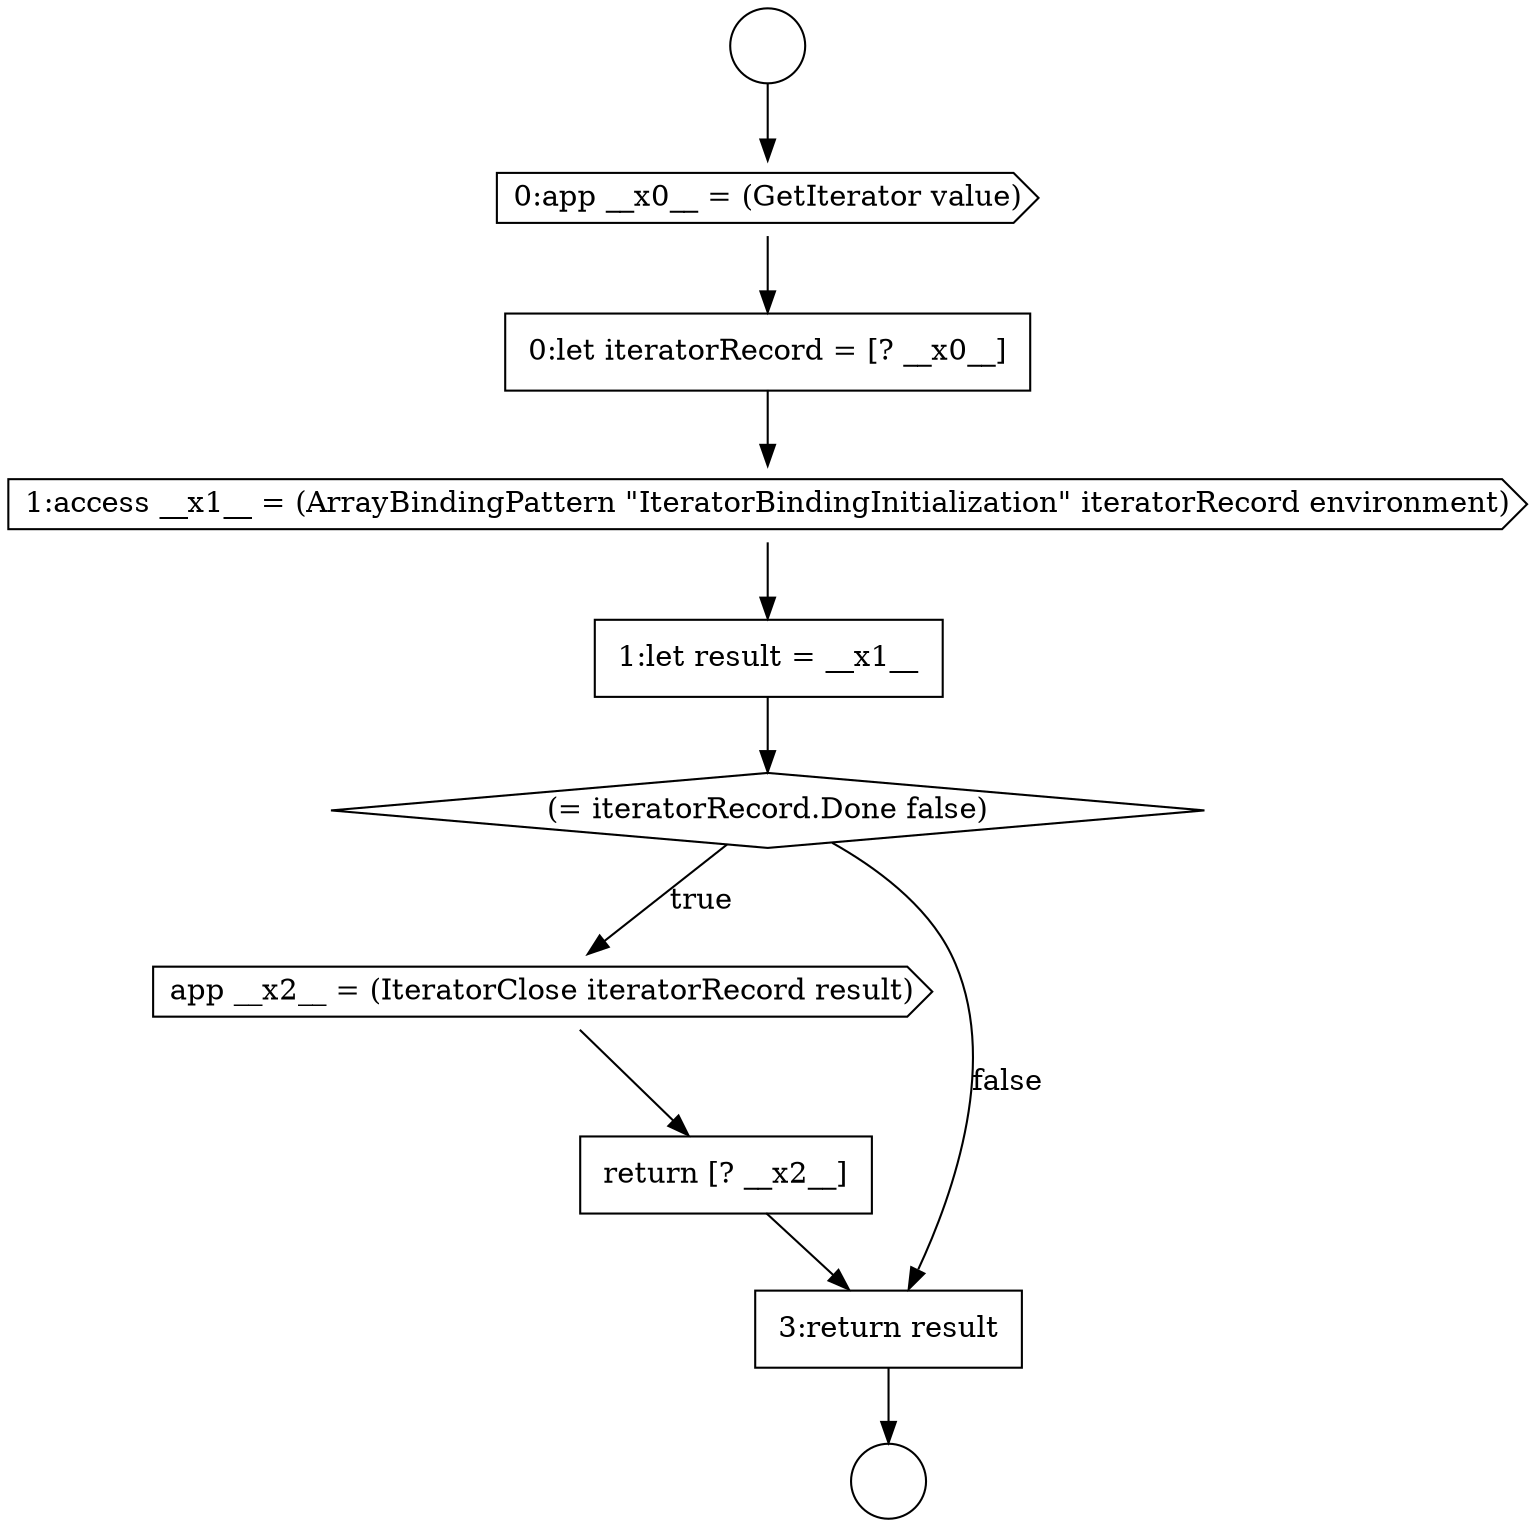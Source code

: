 digraph {
  node6759 [shape=diamond, label=<<font color="black">(= iteratorRecord.Done false)</font>> color="black" fillcolor="white" style=filled]
  node6754 [shape=circle label=" " color="black" fillcolor="white" style=filled]
  node6755 [shape=cds, label=<<font color="black">0:app __x0__ = (GetIterator value)</font>> color="black" fillcolor="white" style=filled]
  node6760 [shape=cds, label=<<font color="black">app __x2__ = (IteratorClose iteratorRecord result)</font>> color="black" fillcolor="white" style=filled]
  node6756 [shape=none, margin=0, label=<<font color="black">
    <table border="0" cellborder="1" cellspacing="0" cellpadding="10">
      <tr><td align="left">0:let iteratorRecord = [? __x0__]</td></tr>
    </table>
  </font>> color="black" fillcolor="white" style=filled]
  node6757 [shape=cds, label=<<font color="black">1:access __x1__ = (ArrayBindingPattern &quot;IteratorBindingInitialization&quot; iteratorRecord environment)</font>> color="black" fillcolor="white" style=filled]
  node6762 [shape=none, margin=0, label=<<font color="black">
    <table border="0" cellborder="1" cellspacing="0" cellpadding="10">
      <tr><td align="left">3:return result</td></tr>
    </table>
  </font>> color="black" fillcolor="white" style=filled]
  node6758 [shape=none, margin=0, label=<<font color="black">
    <table border="0" cellborder="1" cellspacing="0" cellpadding="10">
      <tr><td align="left">1:let result = __x1__</td></tr>
    </table>
  </font>> color="black" fillcolor="white" style=filled]
  node6753 [shape=circle label=" " color="black" fillcolor="white" style=filled]
  node6761 [shape=none, margin=0, label=<<font color="black">
    <table border="0" cellborder="1" cellspacing="0" cellpadding="10">
      <tr><td align="left">return [? __x2__]</td></tr>
    </table>
  </font>> color="black" fillcolor="white" style=filled]
  node6762 -> node6754 [ color="black"]
  node6761 -> node6762 [ color="black"]
  node6759 -> node6760 [label=<<font color="black">true</font>> color="black"]
  node6759 -> node6762 [label=<<font color="black">false</font>> color="black"]
  node6757 -> node6758 [ color="black"]
  node6753 -> node6755 [ color="black"]
  node6755 -> node6756 [ color="black"]
  node6756 -> node6757 [ color="black"]
  node6760 -> node6761 [ color="black"]
  node6758 -> node6759 [ color="black"]
}
